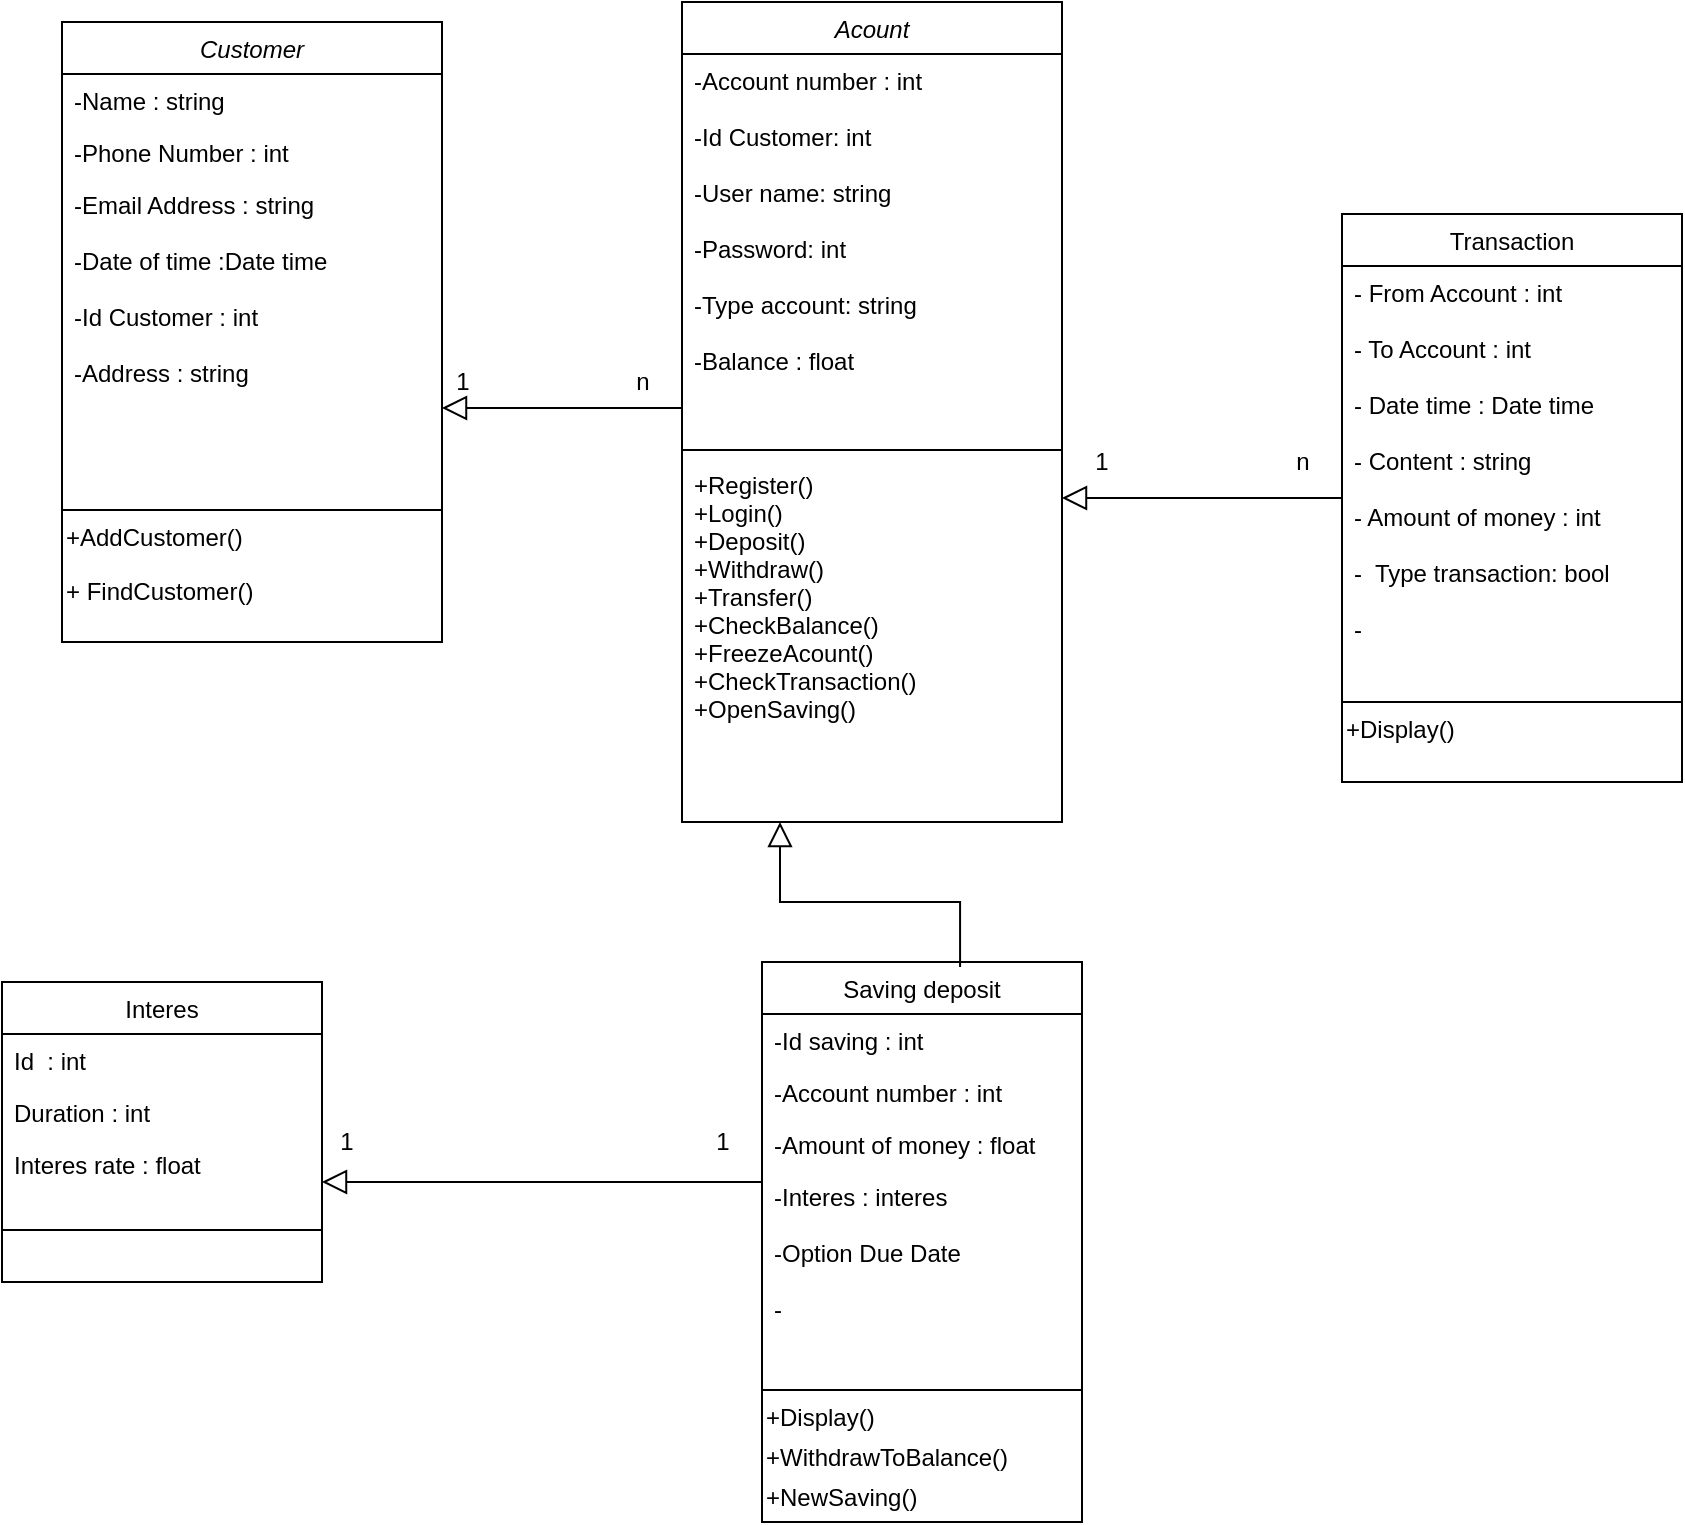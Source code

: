 <mxfile version="14.0.1" type="github">
  <diagram id="C5RBs43oDa-KdzZeNtuy" name="Page-1">
    <mxGraphModel dx="1422" dy="737" grid="1" gridSize="10" guides="1" tooltips="1" connect="1" arrows="1" fold="1" page="1" pageScale="1" pageWidth="583" pageHeight="827" math="0" shadow="0">
      <root>
        <mxCell id="WIyWlLk6GJQsqaUBKTNV-0" />
        <mxCell id="WIyWlLk6GJQsqaUBKTNV-1" parent="WIyWlLk6GJQsqaUBKTNV-0" />
        <mxCell id="zkfFHV4jXpPFQw0GAbJ--0" value="Acount&#xa;" style="swimlane;fontStyle=2;align=center;verticalAlign=top;childLayout=stackLayout;horizontal=1;startSize=26;horizontalStack=0;resizeParent=1;resizeLast=0;collapsible=1;marginBottom=0;rounded=0;shadow=0;strokeWidth=1;" parent="WIyWlLk6GJQsqaUBKTNV-1" vertex="1">
          <mxGeometry x="450" y="40" width="190" height="410" as="geometry">
            <mxRectangle x="230" y="140" width="160" height="26" as="alternateBounds" />
          </mxGeometry>
        </mxCell>
        <mxCell id="zkfFHV4jXpPFQw0GAbJ--3" value="-Account number : int&#xa;&#xa;-Id Customer: int&#xa;&#xa;-User name: string&#xa;&#xa;-Password: int&#xa;&#xa;-Type account: string&#xa;&#xa;-Balance : float&#xa;&#xa;" style="text;align=left;verticalAlign=top;spacingLeft=4;spacingRight=4;overflow=hidden;rotatable=0;points=[[0,0.5],[1,0.5]];portConstraint=eastwest;rounded=0;shadow=0;html=0;" parent="zkfFHV4jXpPFQw0GAbJ--0" vertex="1">
          <mxGeometry y="26" width="190" height="194" as="geometry" />
        </mxCell>
        <mxCell id="zkfFHV4jXpPFQw0GAbJ--4" value="" style="line;html=1;strokeWidth=1;align=left;verticalAlign=middle;spacingTop=-1;spacingLeft=3;spacingRight=3;rotatable=0;labelPosition=right;points=[];portConstraint=eastwest;" parent="zkfFHV4jXpPFQw0GAbJ--0" vertex="1">
          <mxGeometry y="220" width="190" height="8" as="geometry" />
        </mxCell>
        <mxCell id="zkfFHV4jXpPFQw0GAbJ--5" value="+Register()&#xa;+Login()&#xa;+Deposit()&#xa;+Withdraw()&#xa;+Transfer()&#xa;+CheckBalance()&#xa;+FreezeAcount()&#xa;+CheckTransaction()&#xa;+OpenSaving()&#xa;&#xa;" style="text;align=left;verticalAlign=top;spacingLeft=4;spacingRight=4;overflow=hidden;rotatable=0;points=[[0,0.5],[1,0.5]];portConstraint=eastwest;" parent="zkfFHV4jXpPFQw0GAbJ--0" vertex="1">
          <mxGeometry y="228" width="190" height="182" as="geometry" />
        </mxCell>
        <mxCell id="zkfFHV4jXpPFQw0GAbJ--13" value="Transaction" style="swimlane;fontStyle=0;align=center;verticalAlign=top;childLayout=stackLayout;horizontal=1;startSize=26;horizontalStack=0;resizeParent=1;resizeLast=0;collapsible=1;marginBottom=0;rounded=0;shadow=0;strokeWidth=1;" parent="WIyWlLk6GJQsqaUBKTNV-1" vertex="1">
          <mxGeometry x="780" y="146" width="170" height="284" as="geometry">
            <mxRectangle x="340" y="380" width="170" height="26" as="alternateBounds" />
          </mxGeometry>
        </mxCell>
        <mxCell id="zkfFHV4jXpPFQw0GAbJ--14" value="- From Account : int&#xa;&#xa;- To Account : int&#xa;&#xa;- Date time : Date time&#xa;&#xa;- Content : string&#xa;&#xa;- Amount of money : int &#xa;&#xa;-  Type transaction: bool&#xa;&#xa;- &#xa;" style="text;align=left;verticalAlign=top;spacingLeft=4;spacingRight=4;overflow=hidden;rotatable=0;points=[[0,0.5],[1,0.5]];portConstraint=eastwest;" parent="zkfFHV4jXpPFQw0GAbJ--13" vertex="1">
          <mxGeometry y="26" width="170" height="214" as="geometry" />
        </mxCell>
        <mxCell id="zkfFHV4jXpPFQw0GAbJ--15" value="" style="line;html=1;strokeWidth=1;align=left;verticalAlign=middle;spacingTop=-1;spacingLeft=3;spacingRight=3;rotatable=0;labelPosition=right;points=[];portConstraint=eastwest;" parent="zkfFHV4jXpPFQw0GAbJ--13" vertex="1">
          <mxGeometry y="240" width="170" height="8" as="geometry" />
        </mxCell>
        <mxCell id="uC2aeN7Ze5XQo_YzG97v-0" value="+Display()" style="text;html=1;align=left;verticalAlign=middle;resizable=0;points=[];autosize=1;" parent="zkfFHV4jXpPFQw0GAbJ--13" vertex="1">
          <mxGeometry y="248" width="170" height="20" as="geometry" />
        </mxCell>
        <mxCell id="zkfFHV4jXpPFQw0GAbJ--16" value="" style="endArrow=block;endSize=10;endFill=0;shadow=0;strokeWidth=1;rounded=0;edgeStyle=elbowEdgeStyle;elbow=vertical;" parent="WIyWlLk6GJQsqaUBKTNV-1" source="zkfFHV4jXpPFQw0GAbJ--13" target="zkfFHV4jXpPFQw0GAbJ--0" edge="1">
          <mxGeometry width="160" relative="1" as="geometry">
            <mxPoint x="210" y="373" as="sourcePoint" />
            <mxPoint x="310" y="271" as="targetPoint" />
            <Array as="points">
              <mxPoint x="630" y="410" />
              <mxPoint x="370" y="300" />
            </Array>
          </mxGeometry>
        </mxCell>
        <mxCell id="zkfFHV4jXpPFQw0GAbJ--17" value="Saving deposit&#xa;" style="swimlane;fontStyle=0;align=center;verticalAlign=top;childLayout=stackLayout;horizontal=1;startSize=26;horizontalStack=0;resizeParent=1;resizeLast=0;collapsible=1;marginBottom=0;rounded=0;shadow=0;strokeWidth=1;" parent="WIyWlLk6GJQsqaUBKTNV-1" vertex="1">
          <mxGeometry x="490" y="520" width="160" height="280" as="geometry">
            <mxRectangle x="550" y="140" width="160" height="26" as="alternateBounds" />
          </mxGeometry>
        </mxCell>
        <mxCell id="zkfFHV4jXpPFQw0GAbJ--18" value="-Id saving : int" style="text;align=left;verticalAlign=top;spacingLeft=4;spacingRight=4;overflow=hidden;rotatable=0;points=[[0,0.5],[1,0.5]];portConstraint=eastwest;" parent="zkfFHV4jXpPFQw0GAbJ--17" vertex="1">
          <mxGeometry y="26" width="160" height="26" as="geometry" />
        </mxCell>
        <mxCell id="zkfFHV4jXpPFQw0GAbJ--19" value="-Account number : int&#xa;" style="text;align=left;verticalAlign=top;spacingLeft=4;spacingRight=4;overflow=hidden;rotatable=0;points=[[0,0.5],[1,0.5]];portConstraint=eastwest;rounded=0;shadow=0;html=0;" parent="zkfFHV4jXpPFQw0GAbJ--17" vertex="1">
          <mxGeometry y="52" width="160" height="26" as="geometry" />
        </mxCell>
        <mxCell id="zkfFHV4jXpPFQw0GAbJ--20" value="-Amount of money : float" style="text;align=left;verticalAlign=top;spacingLeft=4;spacingRight=4;overflow=hidden;rotatable=0;points=[[0,0.5],[1,0.5]];portConstraint=eastwest;rounded=0;shadow=0;html=0;" parent="zkfFHV4jXpPFQw0GAbJ--17" vertex="1">
          <mxGeometry y="78" width="160" height="26" as="geometry" />
        </mxCell>
        <mxCell id="zkfFHV4jXpPFQw0GAbJ--22" value="-Interes : interes&#xa;&#xa;-Option Due Date&#xa;&#xa;- " style="text;align=left;verticalAlign=top;spacingLeft=4;spacingRight=4;overflow=hidden;rotatable=0;points=[[0,0.5],[1,0.5]];portConstraint=eastwest;rounded=0;shadow=0;html=0;" parent="zkfFHV4jXpPFQw0GAbJ--17" vertex="1">
          <mxGeometry y="104" width="160" height="106" as="geometry" />
        </mxCell>
        <mxCell id="zkfFHV4jXpPFQw0GAbJ--23" value="" style="line;html=1;strokeWidth=1;align=left;verticalAlign=middle;spacingTop=-1;spacingLeft=3;spacingRight=3;rotatable=0;labelPosition=right;points=[];portConstraint=eastwest;" parent="zkfFHV4jXpPFQw0GAbJ--17" vertex="1">
          <mxGeometry y="210" width="160" height="8" as="geometry" />
        </mxCell>
        <mxCell id="bfoWvCECehabbVbD87y1-6" value="+Display()" style="text;html=1;align=left;verticalAlign=middle;resizable=0;points=[];autosize=1;" vertex="1" parent="zkfFHV4jXpPFQw0GAbJ--17">
          <mxGeometry y="218" width="160" height="20" as="geometry" />
        </mxCell>
        <mxCell id="bfoWvCECehabbVbD87y1-7" value="+WithdrawToBalance()" style="text;html=1;align=left;verticalAlign=middle;resizable=0;points=[];autosize=1;" vertex="1" parent="zkfFHV4jXpPFQw0GAbJ--17">
          <mxGeometry y="238" width="160" height="20" as="geometry" />
        </mxCell>
        <mxCell id="bfoWvCECehabbVbD87y1-8" value="+NewSaving()" style="text;html=1;align=left;verticalAlign=middle;resizable=0;points=[];autosize=1;" vertex="1" parent="zkfFHV4jXpPFQw0GAbJ--17">
          <mxGeometry y="258" width="160" height="20" as="geometry" />
        </mxCell>
        <mxCell id="hl0EP443Bz-lYuqDUTJf-10" value="Customer" style="swimlane;fontStyle=2;align=center;verticalAlign=top;childLayout=stackLayout;horizontal=1;startSize=26;horizontalStack=0;resizeParent=1;resizeLast=0;collapsible=1;marginBottom=0;rounded=0;shadow=0;strokeWidth=1;" parent="WIyWlLk6GJQsqaUBKTNV-1" vertex="1">
          <mxGeometry x="140" y="50" width="190" height="310" as="geometry">
            <mxRectangle x="230" y="140" width="160" height="26" as="alternateBounds" />
          </mxGeometry>
        </mxCell>
        <mxCell id="hl0EP443Bz-lYuqDUTJf-11" value="-Name : string&#xa;&#xa;" style="text;align=left;verticalAlign=top;spacingLeft=4;spacingRight=4;overflow=hidden;rotatable=0;points=[[0,0.5],[1,0.5]];portConstraint=eastwest;" parent="hl0EP443Bz-lYuqDUTJf-10" vertex="1">
          <mxGeometry y="26" width="190" height="26" as="geometry" />
        </mxCell>
        <mxCell id="hl0EP443Bz-lYuqDUTJf-12" value="-Phone Number : int&#xa;&#xa;&#xa;&#xa;" style="text;align=left;verticalAlign=top;spacingLeft=4;spacingRight=4;overflow=hidden;rotatable=0;points=[[0,0.5],[1,0.5]];portConstraint=eastwest;rounded=0;shadow=0;html=0;" parent="hl0EP443Bz-lYuqDUTJf-10" vertex="1">
          <mxGeometry y="52" width="190" height="26" as="geometry" />
        </mxCell>
        <mxCell id="hl0EP443Bz-lYuqDUTJf-13" value="-Email Address : string&#xa;&#xa;-Date of time :Date time&#xa;&#xa;-Id Customer : int &#xa;&#xa;-Address : string&#xa;" style="text;align=left;verticalAlign=top;spacingLeft=4;spacingRight=4;overflow=hidden;rotatable=0;points=[[0,0.5],[1,0.5]];portConstraint=eastwest;rounded=0;shadow=0;html=0;" parent="hl0EP443Bz-lYuqDUTJf-10" vertex="1">
          <mxGeometry y="78" width="190" height="162" as="geometry" />
        </mxCell>
        <mxCell id="hl0EP443Bz-lYuqDUTJf-14" value="" style="line;html=1;strokeWidth=1;align=left;verticalAlign=middle;spacingTop=-1;spacingLeft=3;spacingRight=3;rotatable=0;labelPosition=right;points=[];portConstraint=eastwest;" parent="hl0EP443Bz-lYuqDUTJf-10" vertex="1">
          <mxGeometry y="240" width="190" height="8" as="geometry" />
        </mxCell>
        <mxCell id="hl0EP443Bz-lYuqDUTJf-32" value="+AddCustomer()" style="text;html=1;align=left;verticalAlign=middle;resizable=0;points=[];autosize=1;" parent="hl0EP443Bz-lYuqDUTJf-10" vertex="1">
          <mxGeometry y="248" width="190" height="20" as="geometry" />
        </mxCell>
        <mxCell id="hl0EP443Bz-lYuqDUTJf-43" value="+ FindCustomer()" style="text;html=1;align=left;verticalAlign=left&#xa;;resizable=0;points=[];autosize=1;" parent="hl0EP443Bz-lYuqDUTJf-10" vertex="1">
          <mxGeometry y="268" width="190" height="20" as="geometry" />
        </mxCell>
        <mxCell id="hl0EP443Bz-lYuqDUTJf-58" value="" style="endArrow=block;endSize=10;endFill=0;shadow=0;strokeWidth=1;rounded=0;edgeStyle=elbowEdgeStyle;elbow=vertical;" parent="WIyWlLk6GJQsqaUBKTNV-1" source="zkfFHV4jXpPFQw0GAbJ--0" target="hl0EP443Bz-lYuqDUTJf-10" edge="1">
          <mxGeometry width="160" relative="1" as="geometry">
            <mxPoint x="450" y="430" as="sourcePoint" />
            <mxPoint x="340" y="400" as="targetPoint" />
            <Array as="points">
              <mxPoint x="380" y="243" />
              <mxPoint x="350" y="480" />
              <mxPoint x="230" y="319" />
              <mxPoint x="-30" y="209" />
            </Array>
          </mxGeometry>
        </mxCell>
        <mxCell id="hl0EP443Bz-lYuqDUTJf-59" value="" style="endArrow=block;endSize=10;endFill=0;shadow=0;strokeWidth=1;rounded=0;edgeStyle=elbowEdgeStyle;elbow=vertical;exitX=0.619;exitY=0.009;exitDx=0;exitDy=0;exitPerimeter=0;" parent="WIyWlLk6GJQsqaUBKTNV-1" source="zkfFHV4jXpPFQw0GAbJ--17" target="zkfFHV4jXpPFQw0GAbJ--0" edge="1">
          <mxGeometry width="160" relative="1" as="geometry">
            <mxPoint x="540" y="680" as="sourcePoint" />
            <mxPoint x="539" y="600" as="targetPoint" />
            <Array as="points">
              <mxPoint x="499" y="490" />
              <mxPoint x="560" y="520" />
              <mxPoint x="520" y="430" />
              <mxPoint x="460" y="450" />
              <mxPoint x="580" y="650" />
              <mxPoint x="430" y="680" />
              <mxPoint x="310" y="519" />
              <mxPoint x="50" y="409" />
            </Array>
          </mxGeometry>
        </mxCell>
        <mxCell id="hl0EP443Bz-lYuqDUTJf-60" value="1" style="text;html=1;align=center;verticalAlign=middle;resizable=0;points=[];autosize=1;" parent="WIyWlLk6GJQsqaUBKTNV-1" vertex="1">
          <mxGeometry x="330" y="220" width="20" height="20" as="geometry" />
        </mxCell>
        <mxCell id="hl0EP443Bz-lYuqDUTJf-61" value="n" style="text;html=1;align=center;verticalAlign=middle;resizable=0;points=[];autosize=1;" parent="WIyWlLk6GJQsqaUBKTNV-1" vertex="1">
          <mxGeometry x="420" y="220" width="20" height="20" as="geometry" />
        </mxCell>
        <mxCell id="hl0EP443Bz-lYuqDUTJf-67" value="Interes" style="swimlane;fontStyle=0;align=center;verticalAlign=top;childLayout=stackLayout;horizontal=1;startSize=26;horizontalStack=0;resizeParent=1;resizeLast=0;collapsible=1;marginBottom=0;rounded=0;shadow=0;strokeWidth=1;" parent="WIyWlLk6GJQsqaUBKTNV-1" vertex="1">
          <mxGeometry x="110" y="530" width="160" height="150" as="geometry">
            <mxRectangle x="550" y="140" width="160" height="26" as="alternateBounds" />
          </mxGeometry>
        </mxCell>
        <mxCell id="hl0EP443Bz-lYuqDUTJf-68" value="Id  : int" style="text;align=left;verticalAlign=top;spacingLeft=4;spacingRight=4;overflow=hidden;rotatable=0;points=[[0,0.5],[1,0.5]];portConstraint=eastwest;" parent="hl0EP443Bz-lYuqDUTJf-67" vertex="1">
          <mxGeometry y="26" width="160" height="26" as="geometry" />
        </mxCell>
        <mxCell id="hl0EP443Bz-lYuqDUTJf-71" value="Duration : int" style="text;align=left;verticalAlign=top;spacingLeft=4;spacingRight=4;overflow=hidden;rotatable=0;points=[[0,0.5],[1,0.5]];portConstraint=eastwest;rounded=0;shadow=0;html=0;" parent="hl0EP443Bz-lYuqDUTJf-67" vertex="1">
          <mxGeometry y="52" width="160" height="26" as="geometry" />
        </mxCell>
        <mxCell id="hl0EP443Bz-lYuqDUTJf-72" value="Interes rate : float" style="text;align=left;verticalAlign=top;spacingLeft=4;spacingRight=4;overflow=hidden;rotatable=0;points=[[0,0.5],[1,0.5]];portConstraint=eastwest;rounded=0;shadow=0;html=0;" parent="hl0EP443Bz-lYuqDUTJf-67" vertex="1">
          <mxGeometry y="78" width="160" height="42" as="geometry" />
        </mxCell>
        <mxCell id="hl0EP443Bz-lYuqDUTJf-73" value="" style="line;html=1;strokeWidth=1;align=left;verticalAlign=middle;spacingTop=-1;spacingLeft=3;spacingRight=3;rotatable=0;labelPosition=right;points=[];portConstraint=eastwest;" parent="hl0EP443Bz-lYuqDUTJf-67" vertex="1">
          <mxGeometry y="120" width="160" height="8" as="geometry" />
        </mxCell>
        <mxCell id="bfoWvCECehabbVbD87y1-11" value="" style="endArrow=block;endSize=10;endFill=0;shadow=0;strokeWidth=1;rounded=0;edgeStyle=elbowEdgeStyle;elbow=vertical;" edge="1" parent="WIyWlLk6GJQsqaUBKTNV-1" source="zkfFHV4jXpPFQw0GAbJ--17" target="hl0EP443Bz-lYuqDUTJf-67">
          <mxGeometry width="160" relative="1" as="geometry">
            <mxPoint x="790" y="298" as="sourcePoint" />
            <mxPoint x="650" y="298" as="targetPoint" />
            <Array as="points">
              <mxPoint x="400" y="630" />
              <mxPoint x="640" y="420" />
              <mxPoint x="380" y="310" />
            </Array>
          </mxGeometry>
        </mxCell>
        <mxCell id="bfoWvCECehabbVbD87y1-12" value="1" style="text;html=1;align=center;verticalAlign=middle;resizable=0;points=[];autosize=1;" vertex="1" parent="WIyWlLk6GJQsqaUBKTNV-1">
          <mxGeometry x="272" y="600" width="20" height="20" as="geometry" />
        </mxCell>
        <mxCell id="bfoWvCECehabbVbD87y1-13" value="1" style="text;html=1;align=center;verticalAlign=middle;resizable=0;points=[];autosize=1;" vertex="1" parent="WIyWlLk6GJQsqaUBKTNV-1">
          <mxGeometry x="460" y="600" width="20" height="20" as="geometry" />
        </mxCell>
        <mxCell id="bfoWvCECehabbVbD87y1-14" value="1" style="text;html=1;strokeColor=none;fillColor=none;align=center;verticalAlign=middle;whiteSpace=wrap;rounded=0;" vertex="1" parent="WIyWlLk6GJQsqaUBKTNV-1">
          <mxGeometry x="640" y="260" width="40" height="20" as="geometry" />
        </mxCell>
        <mxCell id="bfoWvCECehabbVbD87y1-15" value="n" style="text;html=1;align=center;verticalAlign=middle;resizable=0;points=[];autosize=1;" vertex="1" parent="WIyWlLk6GJQsqaUBKTNV-1">
          <mxGeometry x="750" y="260" width="20" height="20" as="geometry" />
        </mxCell>
      </root>
    </mxGraphModel>
  </diagram>
</mxfile>
